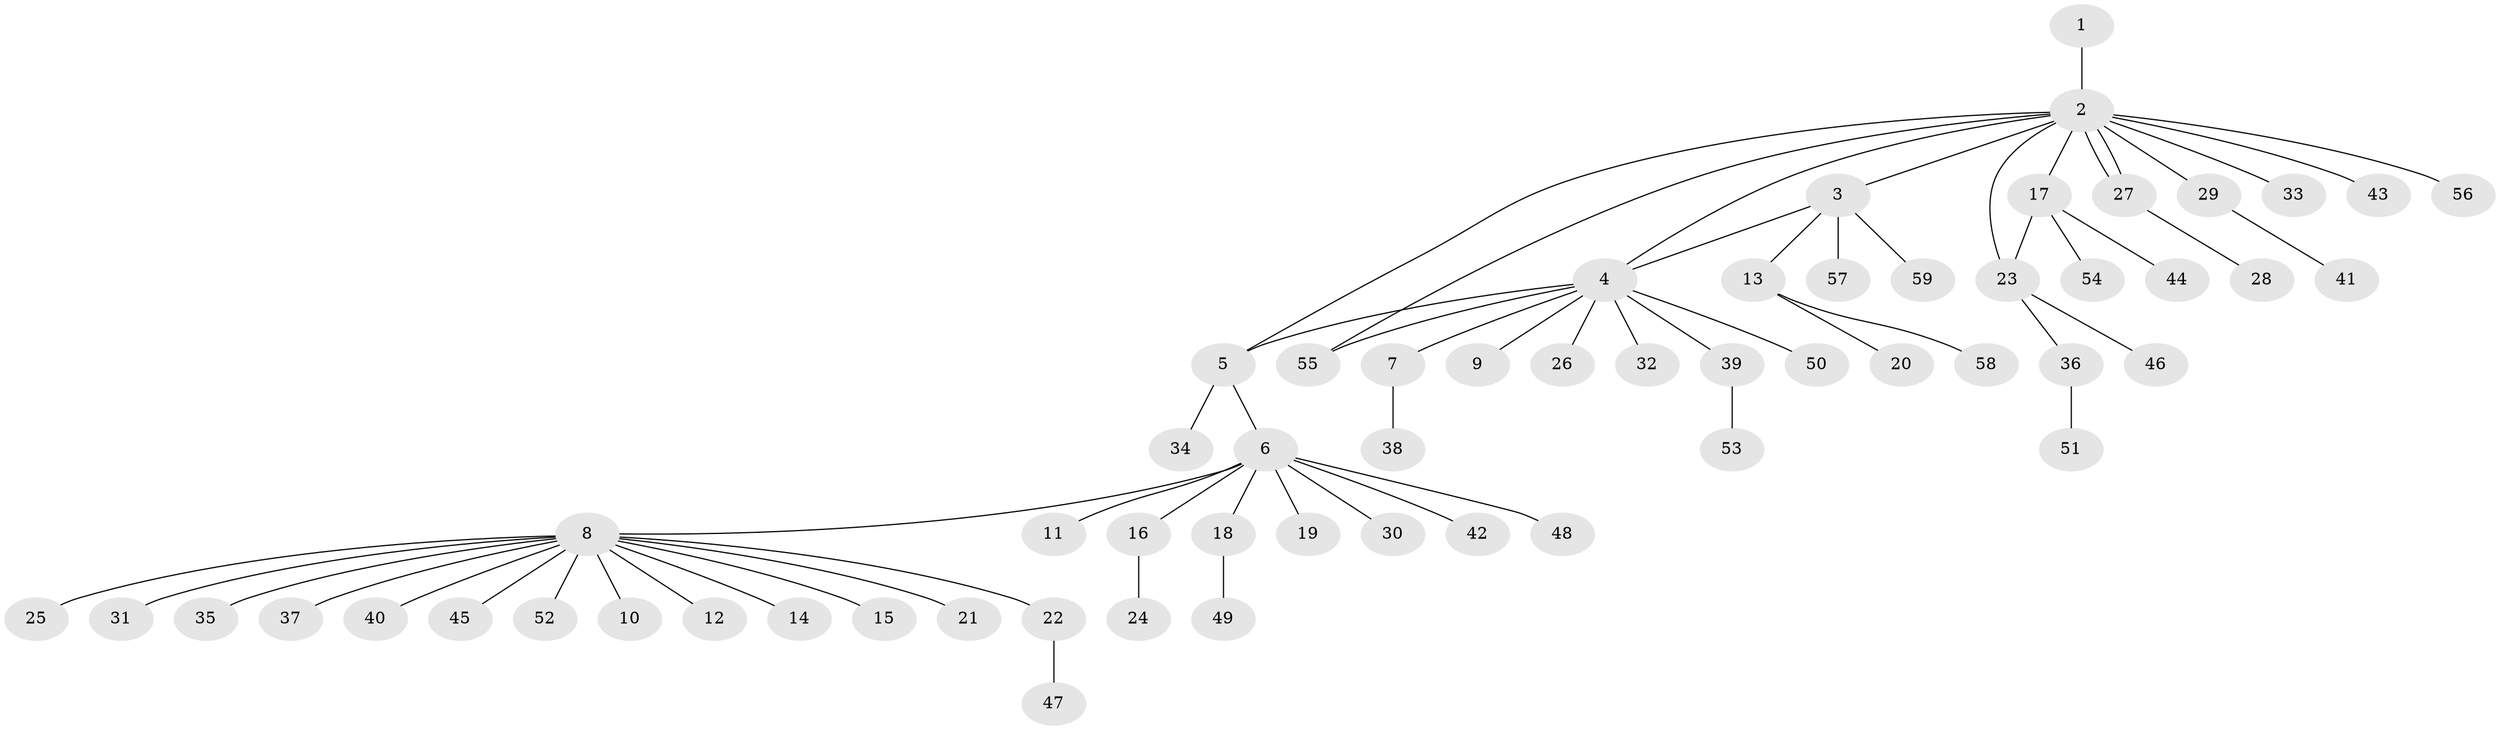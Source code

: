 // Generated by graph-tools (version 1.1) at 2025/49/03/09/25 03:49:59]
// undirected, 59 vertices, 63 edges
graph export_dot {
graph [start="1"]
  node [color=gray90,style=filled];
  1;
  2;
  3;
  4;
  5;
  6;
  7;
  8;
  9;
  10;
  11;
  12;
  13;
  14;
  15;
  16;
  17;
  18;
  19;
  20;
  21;
  22;
  23;
  24;
  25;
  26;
  27;
  28;
  29;
  30;
  31;
  32;
  33;
  34;
  35;
  36;
  37;
  38;
  39;
  40;
  41;
  42;
  43;
  44;
  45;
  46;
  47;
  48;
  49;
  50;
  51;
  52;
  53;
  54;
  55;
  56;
  57;
  58;
  59;
  1 -- 2;
  2 -- 3;
  2 -- 4;
  2 -- 5;
  2 -- 17;
  2 -- 23;
  2 -- 27;
  2 -- 27;
  2 -- 29;
  2 -- 33;
  2 -- 43;
  2 -- 55;
  2 -- 56;
  3 -- 4;
  3 -- 13;
  3 -- 57;
  3 -- 59;
  4 -- 5;
  4 -- 7;
  4 -- 9;
  4 -- 26;
  4 -- 32;
  4 -- 39;
  4 -- 50;
  4 -- 55;
  5 -- 6;
  5 -- 34;
  6 -- 8;
  6 -- 11;
  6 -- 16;
  6 -- 18;
  6 -- 19;
  6 -- 30;
  6 -- 42;
  6 -- 48;
  7 -- 38;
  8 -- 10;
  8 -- 12;
  8 -- 14;
  8 -- 15;
  8 -- 21;
  8 -- 22;
  8 -- 25;
  8 -- 31;
  8 -- 35;
  8 -- 37;
  8 -- 40;
  8 -- 45;
  8 -- 52;
  13 -- 20;
  13 -- 58;
  16 -- 24;
  17 -- 23;
  17 -- 44;
  17 -- 54;
  18 -- 49;
  22 -- 47;
  23 -- 36;
  23 -- 46;
  27 -- 28;
  29 -- 41;
  36 -- 51;
  39 -- 53;
}
